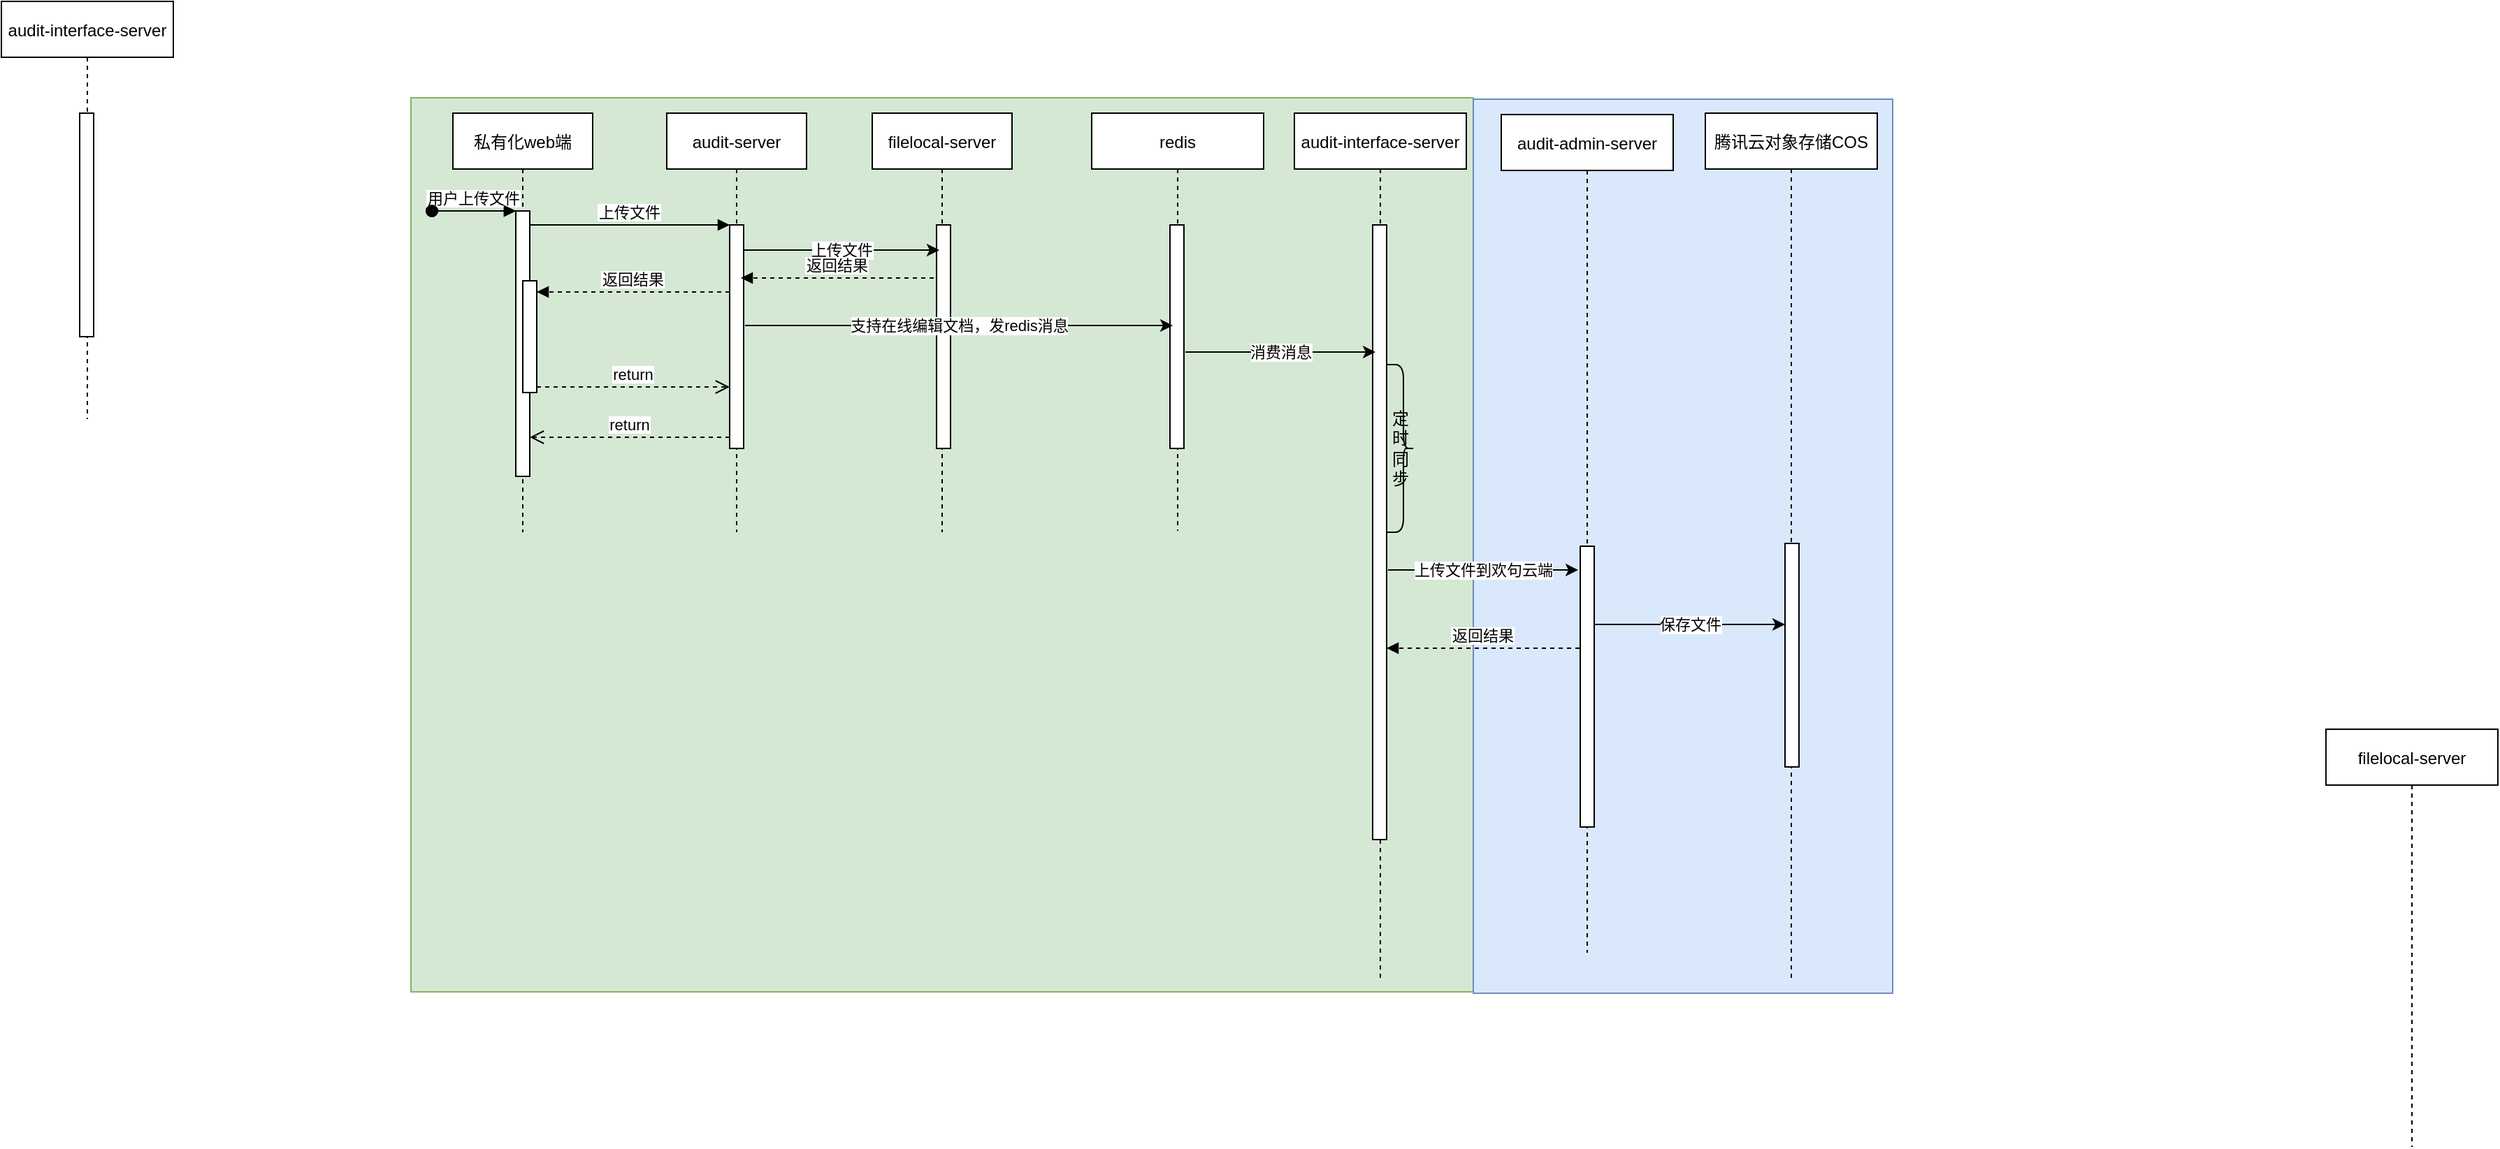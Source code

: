 <mxfile version="16.6.4" type="github">
  <diagram id="kgpKYQtTHZ0yAKxKKP6v" name="Page-1">
    <mxGraphModel dx="2272" dy="747" grid="1" gridSize="10" guides="1" tooltips="1" connect="1" arrows="1" fold="1" page="1" pageScale="1" pageWidth="850" pageHeight="1100" math="0" shadow="0">
      <root>
        <mxCell id="0" />
        <mxCell id="1" parent="0" />
        <mxCell id="eWzPqDSltxr1d_YXbIFi-94" value="" style="rounded=0;whiteSpace=wrap;html=1;fillColor=#d5e8d4;strokeColor=#82b366;" vertex="1" parent="1">
          <mxGeometry y="69" width="760" height="640" as="geometry" />
        </mxCell>
        <mxCell id="eWzPqDSltxr1d_YXbIFi-93" value="" style="rounded=0;whiteSpace=wrap;html=1;fillColor=#dae8fc;strokeColor=#6c8ebf;" vertex="1" parent="1">
          <mxGeometry x="760" y="70" width="300" height="640" as="geometry" />
        </mxCell>
        <mxCell id="3nuBFxr9cyL0pnOWT2aG-1" value="私有化web端" style="shape=umlLifeline;perimeter=lifelinePerimeter;container=1;collapsible=0;recursiveResize=0;rounded=0;shadow=0;strokeWidth=1;" parent="1" vertex="1">
          <mxGeometry x="30" y="80" width="100" height="300" as="geometry" />
        </mxCell>
        <mxCell id="3nuBFxr9cyL0pnOWT2aG-2" value="" style="points=[];perimeter=orthogonalPerimeter;rounded=0;shadow=0;strokeWidth=1;" parent="3nuBFxr9cyL0pnOWT2aG-1" vertex="1">
          <mxGeometry x="45" y="70" width="10" height="190" as="geometry" />
        </mxCell>
        <mxCell id="3nuBFxr9cyL0pnOWT2aG-3" value="用户上传文件" style="verticalAlign=bottom;startArrow=oval;endArrow=block;startSize=8;shadow=0;strokeWidth=1;" parent="3nuBFxr9cyL0pnOWT2aG-1" target="3nuBFxr9cyL0pnOWT2aG-2" edge="1">
          <mxGeometry relative="1" as="geometry">
            <mxPoint x="-15" y="70" as="sourcePoint" />
          </mxGeometry>
        </mxCell>
        <mxCell id="3nuBFxr9cyL0pnOWT2aG-4" value="" style="points=[];perimeter=orthogonalPerimeter;rounded=0;shadow=0;strokeWidth=1;" parent="3nuBFxr9cyL0pnOWT2aG-1" vertex="1">
          <mxGeometry x="50" y="120" width="10" height="80" as="geometry" />
        </mxCell>
        <mxCell id="3nuBFxr9cyL0pnOWT2aG-5" value="audit-server" style="shape=umlLifeline;perimeter=lifelinePerimeter;container=1;collapsible=0;recursiveResize=0;rounded=0;shadow=0;strokeWidth=1;" parent="1" vertex="1">
          <mxGeometry x="183" y="80" width="100" height="300" as="geometry" />
        </mxCell>
        <mxCell id="3nuBFxr9cyL0pnOWT2aG-6" value="" style="points=[];perimeter=orthogonalPerimeter;rounded=0;shadow=0;strokeWidth=1;" parent="3nuBFxr9cyL0pnOWT2aG-5" vertex="1">
          <mxGeometry x="45" y="80" width="10" height="160" as="geometry" />
        </mxCell>
        <mxCell id="eWzPqDSltxr1d_YXbIFi-17" value="私有化web端" style="shape=umlLifeline;perimeter=lifelinePerimeter;container=1;collapsible=0;recursiveResize=0;rounded=0;shadow=0;strokeWidth=1;" vertex="1" parent="3nuBFxr9cyL0pnOWT2aG-5">
          <mxGeometry x="-153" width="100" height="300" as="geometry" />
        </mxCell>
        <mxCell id="eWzPqDSltxr1d_YXbIFi-18" value="" style="points=[];perimeter=orthogonalPerimeter;rounded=0;shadow=0;strokeWidth=1;" vertex="1" parent="eWzPqDSltxr1d_YXbIFi-17">
          <mxGeometry x="45" y="70" width="10" height="190" as="geometry" />
        </mxCell>
        <mxCell id="eWzPqDSltxr1d_YXbIFi-19" value="" style="verticalAlign=bottom;startArrow=oval;endArrow=block;startSize=8;shadow=0;strokeWidth=1;" edge="1" parent="eWzPqDSltxr1d_YXbIFi-17" target="eWzPqDSltxr1d_YXbIFi-18">
          <mxGeometry relative="1" as="geometry">
            <mxPoint x="-15" y="70" as="sourcePoint" />
          </mxGeometry>
        </mxCell>
        <mxCell id="eWzPqDSltxr1d_YXbIFi-20" value="" style="points=[];perimeter=orthogonalPerimeter;rounded=0;shadow=0;strokeWidth=1;" vertex="1" parent="eWzPqDSltxr1d_YXbIFi-17">
          <mxGeometry x="50" y="120" width="10" height="80" as="geometry" />
        </mxCell>
        <mxCell id="3nuBFxr9cyL0pnOWT2aG-7" value="return" style="verticalAlign=bottom;endArrow=open;dashed=1;endSize=8;exitX=0;exitY=0.95;shadow=0;strokeWidth=1;" parent="1" source="3nuBFxr9cyL0pnOWT2aG-6" target="3nuBFxr9cyL0pnOWT2aG-2" edge="1">
          <mxGeometry relative="1" as="geometry">
            <mxPoint x="185" y="236" as="targetPoint" />
          </mxGeometry>
        </mxCell>
        <mxCell id="3nuBFxr9cyL0pnOWT2aG-8" value="上传文件" style="verticalAlign=bottom;endArrow=block;entryX=0;entryY=0;shadow=0;strokeWidth=1;" parent="1" source="3nuBFxr9cyL0pnOWT2aG-2" target="3nuBFxr9cyL0pnOWT2aG-6" edge="1">
          <mxGeometry relative="1" as="geometry">
            <mxPoint x="185" y="160" as="sourcePoint" />
          </mxGeometry>
        </mxCell>
        <mxCell id="3nuBFxr9cyL0pnOWT2aG-9" value="返回结果" style="verticalAlign=bottom;endArrow=block;entryX=1;entryY=0;shadow=0;strokeWidth=1;dashed=1;" parent="1" edge="1">
          <mxGeometry relative="1" as="geometry">
            <mxPoint x="228" y="208" as="sourcePoint" />
            <mxPoint x="90" y="208" as="targetPoint" />
          </mxGeometry>
        </mxCell>
        <mxCell id="3nuBFxr9cyL0pnOWT2aG-10" value="return" style="verticalAlign=bottom;endArrow=open;dashed=1;endSize=8;exitX=1;exitY=0.95;shadow=0;strokeWidth=1;" parent="1" source="3nuBFxr9cyL0pnOWT2aG-4" target="3nuBFxr9cyL0pnOWT2aG-6" edge="1">
          <mxGeometry relative="1" as="geometry">
            <mxPoint x="150" y="257" as="targetPoint" />
          </mxGeometry>
        </mxCell>
        <mxCell id="b_7ItS08v8VRTS_WUA0a-3" value="redis" style="shape=umlLifeline;perimeter=lifelinePerimeter;container=1;collapsible=0;recursiveResize=0;rounded=0;shadow=0;strokeWidth=1;" parent="1" vertex="1">
          <mxGeometry x="487" y="80" width="123" height="299" as="geometry" />
        </mxCell>
        <mxCell id="b_7ItS08v8VRTS_WUA0a-4" value="" style="points=[];perimeter=orthogonalPerimeter;rounded=0;shadow=0;strokeWidth=1;" parent="b_7ItS08v8VRTS_WUA0a-3" vertex="1">
          <mxGeometry x="56" y="80" width="10" height="160" as="geometry" />
        </mxCell>
        <mxCell id="b_7ItS08v8VRTS_WUA0a-5" value="audit-interface-server" style="shape=umlLifeline;perimeter=lifelinePerimeter;container=1;collapsible=0;recursiveResize=0;rounded=0;shadow=0;strokeWidth=1;" parent="1" vertex="1">
          <mxGeometry x="632" y="80" width="123" height="620" as="geometry" />
        </mxCell>
        <mxCell id="b_7ItS08v8VRTS_WUA0a-6" value="" style="points=[];perimeter=orthogonalPerimeter;rounded=0;shadow=0;strokeWidth=1;" parent="b_7ItS08v8VRTS_WUA0a-5" vertex="1">
          <mxGeometry x="56" y="80" width="10" height="440" as="geometry" />
        </mxCell>
        <mxCell id="eWzPqDSltxr1d_YXbIFi-88" value="定时同步" style="shape=curlyBracket;whiteSpace=wrap;html=1;rounded=1;flipH=1;size=0.4;" vertex="1" parent="b_7ItS08v8VRTS_WUA0a-5">
          <mxGeometry x="66" y="180" width="20" height="120" as="geometry" />
        </mxCell>
        <mxCell id="eWzPqDSltxr1d_YXbIFi-3" value="腾讯云对象存储COS" style="shape=umlLifeline;perimeter=lifelinePerimeter;container=1;collapsible=0;recursiveResize=0;rounded=0;shadow=0;strokeWidth=1;" vertex="1" parent="1">
          <mxGeometry x="926" y="80" width="123" height="620" as="geometry" />
        </mxCell>
        <mxCell id="eWzPqDSltxr1d_YXbIFi-4" value="" style="points=[];perimeter=orthogonalPerimeter;rounded=0;shadow=0;strokeWidth=1;" vertex="1" parent="eWzPqDSltxr1d_YXbIFi-3">
          <mxGeometry x="57" y="308" width="10" height="160" as="geometry" />
        </mxCell>
        <mxCell id="eWzPqDSltxr1d_YXbIFi-1" value="audit-admin-server" style="shape=umlLifeline;perimeter=lifelinePerimeter;container=1;collapsible=0;recursiveResize=0;rounded=0;shadow=0;strokeWidth=1;" vertex="1" parent="1">
          <mxGeometry x="780" y="81" width="123" height="600" as="geometry" />
        </mxCell>
        <mxCell id="eWzPqDSltxr1d_YXbIFi-2" value="" style="points=[];perimeter=orthogonalPerimeter;rounded=0;shadow=0;strokeWidth=1;" vertex="1" parent="eWzPqDSltxr1d_YXbIFi-1">
          <mxGeometry x="56.5" y="309" width="10" height="201" as="geometry" />
        </mxCell>
        <mxCell id="eWzPqDSltxr1d_YXbIFi-13" value="filelocal-server" style="shape=umlLifeline;perimeter=lifelinePerimeter;container=1;collapsible=0;recursiveResize=0;rounded=0;shadow=0;strokeWidth=1;" vertex="1" parent="eWzPqDSltxr1d_YXbIFi-1">
          <mxGeometry x="590" y="440" width="123" height="299" as="geometry" />
        </mxCell>
        <mxCell id="eWzPqDSltxr1d_YXbIFi-15" value="audit-interface-server" style="shape=umlLifeline;perimeter=lifelinePerimeter;container=1;collapsible=0;recursiveResize=0;rounded=0;shadow=0;strokeWidth=1;" vertex="1" parent="1">
          <mxGeometry x="-293" width="123" height="299" as="geometry" />
        </mxCell>
        <mxCell id="eWzPqDSltxr1d_YXbIFi-16" value="" style="points=[];perimeter=orthogonalPerimeter;rounded=0;shadow=0;strokeWidth=1;" vertex="1" parent="eWzPqDSltxr1d_YXbIFi-15">
          <mxGeometry x="56" y="80" width="10" height="160" as="geometry" />
        </mxCell>
        <mxCell id="eWzPqDSltxr1d_YXbIFi-11" value="filelocal-server" style="shape=umlLifeline;perimeter=lifelinePerimeter;container=1;collapsible=0;recursiveResize=0;rounded=0;shadow=0;strokeWidth=1;" vertex="1" parent="1">
          <mxGeometry x="330" y="80" width="100" height="300" as="geometry" />
        </mxCell>
        <mxCell id="eWzPqDSltxr1d_YXbIFi-12" value="" style="points=[];perimeter=orthogonalPerimeter;rounded=0;shadow=0;strokeWidth=1;" vertex="1" parent="eWzPqDSltxr1d_YXbIFi-11">
          <mxGeometry x="46" y="80" width="10" height="160" as="geometry" />
        </mxCell>
        <mxCell id="eWzPqDSltxr1d_YXbIFi-83" value="上传文件" style="endArrow=classic;html=1;rounded=0;exitX=0.54;exitY=0.333;exitDx=0;exitDy=0;exitPerimeter=0;entryX=0.1;entryY=0.113;entryDx=0;entryDy=0;entryPerimeter=0;" edge="1" parent="1">
          <mxGeometry width="50" height="50" relative="1" as="geometry">
            <mxPoint x="238" y="178" as="sourcePoint" />
            <mxPoint x="378" y="178" as="targetPoint" />
          </mxGeometry>
        </mxCell>
        <mxCell id="eWzPqDSltxr1d_YXbIFi-84" value="返回结果" style="verticalAlign=bottom;endArrow=block;entryX=1;entryY=0;shadow=0;strokeWidth=1;dashed=1;" edge="1" parent="1">
          <mxGeometry relative="1" as="geometry">
            <mxPoint x="374" y="198" as="sourcePoint" />
            <mxPoint x="236" y="198" as="targetPoint" />
          </mxGeometry>
        </mxCell>
        <mxCell id="eWzPqDSltxr1d_YXbIFi-86" value="支持在线编辑文档，发redis消息" style="endArrow=classic;html=1;rounded=0;exitX=0.54;exitY=0.333;exitDx=0;exitDy=0;exitPerimeter=0;entryX=0.1;entryY=0.113;entryDx=0;entryDy=0;entryPerimeter=0;" edge="1" parent="1">
          <mxGeometry width="50" height="50" relative="1" as="geometry">
            <mxPoint x="239" y="232" as="sourcePoint" />
            <mxPoint x="545" y="232" as="targetPoint" />
          </mxGeometry>
        </mxCell>
        <mxCell id="eWzPqDSltxr1d_YXbIFi-87" value="消费消息" style="endArrow=classic;html=1;rounded=0;exitX=0.54;exitY=0.333;exitDx=0;exitDy=0;exitPerimeter=0;entryX=0.1;entryY=0.113;entryDx=0;entryDy=0;entryPerimeter=0;" edge="1" parent="1">
          <mxGeometry width="50" height="50" relative="1" as="geometry">
            <mxPoint x="554" y="251" as="sourcePoint" />
            <mxPoint x="690" y="251" as="targetPoint" />
          </mxGeometry>
        </mxCell>
        <mxCell id="eWzPqDSltxr1d_YXbIFi-89" value="上传文件到欢句云端" style="endArrow=classic;html=1;rounded=0;exitX=0.54;exitY=0.333;exitDx=0;exitDy=0;exitPerimeter=0;entryX=0.1;entryY=0.113;entryDx=0;entryDy=0;entryPerimeter=0;" edge="1" parent="1">
          <mxGeometry width="50" height="50" relative="1" as="geometry">
            <mxPoint x="699" y="407" as="sourcePoint" />
            <mxPoint x="835" y="407" as="targetPoint" />
          </mxGeometry>
        </mxCell>
        <mxCell id="eWzPqDSltxr1d_YXbIFi-90" value="保存文件" style="endArrow=classic;html=1;rounded=0;exitX=0.54;exitY=0.333;exitDx=0;exitDy=0;exitPerimeter=0;entryX=0.1;entryY=0.113;entryDx=0;entryDy=0;entryPerimeter=0;" edge="1" parent="1">
          <mxGeometry width="50" height="50" relative="1" as="geometry">
            <mxPoint x="847" y="446" as="sourcePoint" />
            <mxPoint x="983" y="446" as="targetPoint" />
          </mxGeometry>
        </mxCell>
        <mxCell id="eWzPqDSltxr1d_YXbIFi-91" value="返回结果" style="verticalAlign=bottom;endArrow=block;entryX=1;entryY=0;shadow=0;strokeWidth=1;dashed=1;" edge="1" parent="1">
          <mxGeometry relative="1" as="geometry">
            <mxPoint x="836" y="463" as="sourcePoint" />
            <mxPoint x="698" y="463" as="targetPoint" />
          </mxGeometry>
        </mxCell>
        <mxCell id="eWzPqDSltxr1d_YXbIFi-92" value="&lt;br&gt;" style="text;html=1;align=center;verticalAlign=middle;resizable=0;points=[];autosize=1;strokeColor=none;fillColor=none;" vertex="1" parent="1">
          <mxGeometry x="740" y="440" width="20" height="20" as="geometry" />
        </mxCell>
      </root>
    </mxGraphModel>
  </diagram>
</mxfile>
